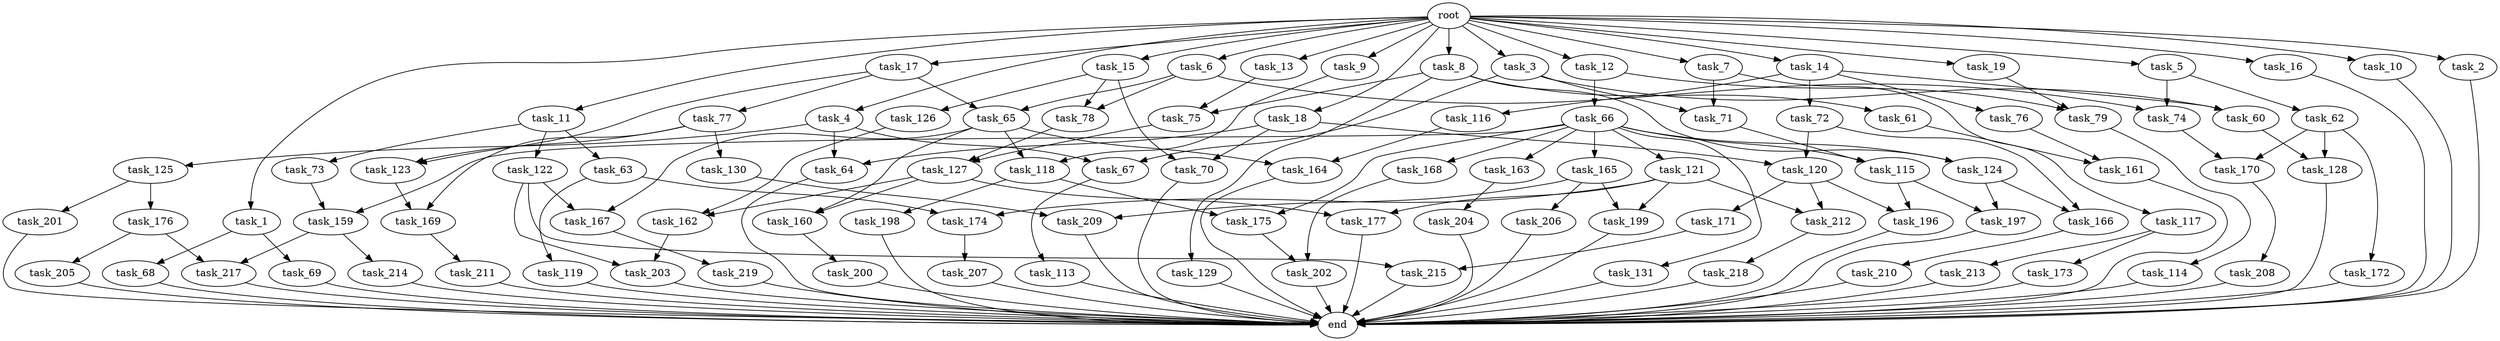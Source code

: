 digraph G {
  task_11 [size="2.048000"];
  task_175 [size="1460288880.640000"];
  task_171 [size="1717986918.400000"];
  task_64 [size="1941325217.792000"];
  task_17 [size="2.048000"];
  task_219 [size="841813590.016000"];
  task_202 [size="1047972020.224000"];
  task_217 [size="1941325217.792000"];
  task_126 [size="429496729.600000"];
  task_69 [size="154618822.656000"];
  task_174 [size="2491081031.680000"];
  task_209 [size="309237645.312000"];
  task_199 [size="1546188226.560000"];
  task_73 [size="68719476.736000"];
  task_124 [size="687194767.360000"];
  task_197 [size="2010044694.528000"];
  task_67 [size="1717986918.400000"];
  task_113 [size="154618822.656000"];
  task_7 [size="2.048000"];
  task_79 [size="2010044694.528000"];
  task_177 [size="3109556322.304000"];
  task_205 [size="1099511627.776000"];
  task_115 [size="1047972020.224000"];
  task_116 [size="429496729.600000"];
  task_130 [size="1099511627.776000"];
  task_75 [size="223338299.392000"];
  task_176 [size="618475290.624000"];
  task_206 [size="154618822.656000"];
  task_203 [size="2817498546.176000"];
  task_63 [size="68719476.736000"];
  task_61 [size="68719476.736000"];
  task_212 [size="3109556322.304000"];
  task_119 [size="1099511627.776000"];
  task_196 [size="2336462209.024000"];
  task_72 [size="429496729.600000"];
  task_121 [size="618475290.624000"];
  task_198 [size="841813590.016000"];
  task_170 [size="2491081031.680000"];
  task_3 [size="2.048000"];
  task_207 [size="429496729.600000"];
  task_14 [size="2.048000"];
  task_62 [size="1099511627.776000"];
  task_125 [size="1099511627.776000"];
  task_215 [size="2199023255.552000"];
  task_117 [size="1717986918.400000"];
  task_120 [size="2233382993.920000"];
  task_9 [size="2.048000"];
  task_214 [size="841813590.016000"];
  task_164 [size="687194767.360000"];
  end [size="0.000000"];
  root [size="0.000000"];
  task_131 [size="618475290.624000"];
  task_166 [size="2783138807.808000"];
  task_161 [size="2336462209.024000"];
  task_218 [size="154618822.656000"];
  task_165 [size="618475290.624000"];
  task_4 [size="2.048000"];
  task_70 [size="1271310319.616000"];
  task_65 [size="137438953.472000"];
  task_78 [size="498216206.336000"];
  task_60 [size="1047972020.224000"];
  task_13 [size="2.048000"];
  task_19 [size="2.048000"];
  task_66 [size="1391569403.904000"];
  task_210 [size="841813590.016000"];
  task_5 [size="2.048000"];
  task_169 [size="1168231104.512000"];
  task_204 [size="429496729.600000"];
  task_200 [size="154618822.656000"];
  task_6 [size="2.048000"];
  task_122 [size="68719476.736000"];
  task_172 [size="1099511627.776000"];
  task_16 [size="2.048000"];
  task_201 [size="618475290.624000"];
  task_127 [size="1374389534.720000"];
  task_213 [size="1717986918.400000"];
  task_15 [size="2.048000"];
  task_129 [size="68719476.736000"];
  task_10 [size="2.048000"];
  task_118 [size="137438953.472000"];
  task_167 [size="1168231104.512000"];
  task_74 [size="1168231104.512000"];
  task_173 [size="1717986918.400000"];
  task_160 [size="1786706395.136000"];
  task_1 [size="2.048000"];
  task_208 [size="618475290.624000"];
  task_159 [size="2010044694.528000"];
  task_68 [size="154618822.656000"];
  task_168 [size="618475290.624000"];
  task_2 [size="2.048000"];
  task_71 [size="2336462209.024000"];
  task_114 [size="429496729.600000"];
  task_12 [size="2.048000"];
  task_8 [size="2.048000"];
  task_128 [size="2199023255.552000"];
  task_163 [size="618475290.624000"];
  task_123 [size="1168231104.512000"];
  task_18 [size="2.048000"];
  task_211 [size="1391569403.904000"];
  task_162 [size="2817498546.176000"];
  task_77 [size="68719476.736000"];
  task_76 [size="429496729.600000"];

  task_11 -> task_122 [size="33554432.000000"];
  task_11 -> task_73 [size="33554432.000000"];
  task_11 -> task_63 [size="33554432.000000"];
  task_175 -> task_202 [size="209715200.000000"];
  task_171 -> task_215 [size="536870912.000000"];
  task_64 -> end [size="1.000000"];
  task_17 -> task_65 [size="33554432.000000"];
  task_17 -> task_77 [size="33554432.000000"];
  task_17 -> task_123 [size="33554432.000000"];
  task_219 -> end [size="1.000000"];
  task_202 -> end [size="1.000000"];
  task_217 -> end [size="1.000000"];
  task_126 -> task_162 [size="536870912.000000"];
  task_69 -> end [size="1.000000"];
  task_174 -> task_207 [size="209715200.000000"];
  task_209 -> end [size="1.000000"];
  task_199 -> end [size="1.000000"];
  task_73 -> task_159 [size="679477248.000000"];
  task_124 -> task_197 [size="679477248.000000"];
  task_124 -> task_166 [size="679477248.000000"];
  task_197 -> end [size="1.000000"];
  task_67 -> task_113 [size="75497472.000000"];
  task_113 -> end [size="1.000000"];
  task_7 -> task_117 [size="838860800.000000"];
  task_7 -> task_71 [size="838860800.000000"];
  task_79 -> task_114 [size="209715200.000000"];
  task_177 -> end [size="1.000000"];
  task_205 -> end [size="1.000000"];
  task_115 -> task_197 [size="301989888.000000"];
  task_115 -> task_196 [size="301989888.000000"];
  task_116 -> task_164 [size="301989888.000000"];
  task_130 -> task_209 [size="75497472.000000"];
  task_75 -> task_127 [size="536870912.000000"];
  task_176 -> task_205 [size="536870912.000000"];
  task_176 -> task_217 [size="536870912.000000"];
  task_206 -> end [size="1.000000"];
  task_203 -> end [size="1.000000"];
  task_63 -> task_119 [size="536870912.000000"];
  task_63 -> task_174 [size="536870912.000000"];
  task_61 -> task_161 [size="301989888.000000"];
  task_212 -> task_218 [size="75497472.000000"];
  task_119 -> end [size="1.000000"];
  task_196 -> end [size="1.000000"];
  task_72 -> task_166 [size="679477248.000000"];
  task_72 -> task_120 [size="679477248.000000"];
  task_121 -> task_177 [size="679477248.000000"];
  task_121 -> task_199 [size="679477248.000000"];
  task_121 -> task_174 [size="679477248.000000"];
  task_121 -> task_212 [size="679477248.000000"];
  task_198 -> end [size="1.000000"];
  task_170 -> task_208 [size="301989888.000000"];
  task_3 -> task_60 [size="301989888.000000"];
  task_3 -> task_67 [size="301989888.000000"];
  task_3 -> task_71 [size="301989888.000000"];
  task_207 -> end [size="1.000000"];
  task_14 -> task_60 [size="209715200.000000"];
  task_14 -> task_72 [size="209715200.000000"];
  task_14 -> task_116 [size="209715200.000000"];
  task_14 -> task_76 [size="209715200.000000"];
  task_62 -> task_128 [size="536870912.000000"];
  task_62 -> task_172 [size="536870912.000000"];
  task_62 -> task_170 [size="536870912.000000"];
  task_125 -> task_201 [size="301989888.000000"];
  task_125 -> task_176 [size="301989888.000000"];
  task_215 -> end [size="1.000000"];
  task_117 -> task_173 [size="838860800.000000"];
  task_117 -> task_213 [size="838860800.000000"];
  task_120 -> task_171 [size="838860800.000000"];
  task_120 -> task_212 [size="838860800.000000"];
  task_120 -> task_196 [size="838860800.000000"];
  task_9 -> task_118 [size="33554432.000000"];
  task_214 -> end [size="1.000000"];
  task_164 -> end [size="1.000000"];
  root -> task_15 [size="1.000000"];
  root -> task_16 [size="1.000000"];
  root -> task_5 [size="1.000000"];
  root -> task_11 [size="1.000000"];
  root -> task_3 [size="1.000000"];
  root -> task_12 [size="1.000000"];
  root -> task_8 [size="1.000000"];
  root -> task_6 [size="1.000000"];
  root -> task_17 [size="1.000000"];
  root -> task_7 [size="1.000000"];
  root -> task_10 [size="1.000000"];
  root -> task_1 [size="1.000000"];
  root -> task_4 [size="1.000000"];
  root -> task_2 [size="1.000000"];
  root -> task_19 [size="1.000000"];
  root -> task_13 [size="1.000000"];
  root -> task_14 [size="1.000000"];
  root -> task_9 [size="1.000000"];
  root -> task_18 [size="1.000000"];
  task_131 -> end [size="1.000000"];
  task_166 -> task_210 [size="411041792.000000"];
  task_161 -> end [size="1.000000"];
  task_218 -> end [size="1.000000"];
  task_165 -> task_209 [size="75497472.000000"];
  task_165 -> task_199 [size="75497472.000000"];
  task_165 -> task_206 [size="75497472.000000"];
  task_4 -> task_67 [size="536870912.000000"];
  task_4 -> task_125 [size="536870912.000000"];
  task_4 -> task_64 [size="536870912.000000"];
  task_70 -> end [size="1.000000"];
  task_65 -> task_164 [size="33554432.000000"];
  task_65 -> task_118 [size="33554432.000000"];
  task_65 -> task_160 [size="33554432.000000"];
  task_65 -> task_167 [size="33554432.000000"];
  task_78 -> task_127 [size="134217728.000000"];
  task_60 -> task_128 [size="536870912.000000"];
  task_13 -> task_75 [size="75497472.000000"];
  task_19 -> task_79 [size="301989888.000000"];
  task_66 -> task_124 [size="301989888.000000"];
  task_66 -> task_165 [size="301989888.000000"];
  task_66 -> task_175 [size="301989888.000000"];
  task_66 -> task_159 [size="301989888.000000"];
  task_66 -> task_121 [size="301989888.000000"];
  task_66 -> task_168 [size="301989888.000000"];
  task_66 -> task_131 [size="301989888.000000"];
  task_66 -> task_115 [size="301989888.000000"];
  task_66 -> task_163 [size="301989888.000000"];
  task_210 -> end [size="1.000000"];
  task_5 -> task_62 [size="536870912.000000"];
  task_5 -> task_74 [size="536870912.000000"];
  task_169 -> task_211 [size="679477248.000000"];
  task_204 -> end [size="1.000000"];
  task_200 -> end [size="1.000000"];
  task_6 -> task_65 [size="33554432.000000"];
  task_6 -> task_78 [size="33554432.000000"];
  task_6 -> task_74 [size="33554432.000000"];
  task_122 -> task_215 [size="536870912.000000"];
  task_122 -> task_167 [size="536870912.000000"];
  task_122 -> task_203 [size="536870912.000000"];
  task_172 -> end [size="1.000000"];
  task_16 -> end [size="1.000000"];
  task_201 -> end [size="1.000000"];
  task_127 -> task_177 [size="838860800.000000"];
  task_127 -> task_162 [size="838860800.000000"];
  task_127 -> task_160 [size="838860800.000000"];
  task_213 -> end [size="1.000000"];
  task_15 -> task_78 [size="209715200.000000"];
  task_15 -> task_70 [size="209715200.000000"];
  task_15 -> task_126 [size="209715200.000000"];
  task_129 -> end [size="1.000000"];
  task_10 -> end [size="1.000000"];
  task_118 -> task_198 [size="411041792.000000"];
  task_118 -> task_175 [size="411041792.000000"];
  task_167 -> task_219 [size="411041792.000000"];
  task_74 -> task_170 [size="679477248.000000"];
  task_173 -> end [size="1.000000"];
  task_160 -> task_200 [size="75497472.000000"];
  task_1 -> task_68 [size="75497472.000000"];
  task_1 -> task_69 [size="75497472.000000"];
  task_208 -> end [size="1.000000"];
  task_159 -> task_214 [size="411041792.000000"];
  task_159 -> task_217 [size="411041792.000000"];
  task_68 -> end [size="1.000000"];
  task_168 -> task_202 [size="301989888.000000"];
  task_2 -> end [size="1.000000"];
  task_71 -> task_115 [size="209715200.000000"];
  task_114 -> end [size="1.000000"];
  task_12 -> task_66 [size="679477248.000000"];
  task_12 -> task_79 [size="679477248.000000"];
  task_8 -> task_61 [size="33554432.000000"];
  task_8 -> task_75 [size="33554432.000000"];
  task_8 -> task_129 [size="33554432.000000"];
  task_8 -> task_124 [size="33554432.000000"];
  task_128 -> end [size="1.000000"];
  task_163 -> task_204 [size="209715200.000000"];
  task_123 -> task_169 [size="33554432.000000"];
  task_18 -> task_120 [size="411041792.000000"];
  task_18 -> task_64 [size="411041792.000000"];
  task_18 -> task_70 [size="411041792.000000"];
  task_211 -> end [size="1.000000"];
  task_162 -> task_203 [size="838860800.000000"];
  task_77 -> task_130 [size="536870912.000000"];
  task_77 -> task_123 [size="536870912.000000"];
  task_77 -> task_169 [size="536870912.000000"];
  task_76 -> task_161 [size="838860800.000000"];
}

